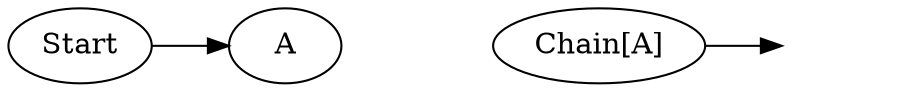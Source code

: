 digraph {
    rankdir=LR
    Start[class="extremity"]
    End[class="extremity" style="invis"]
    DoneA[label="Chain[A]" class="goal"]

    A[class="start,disabled"]

    A -> DoneA[label="Done" style="invis"]

    Start -> A[class="start" class="disabled"]
    DoneA -> End[class="goal"]
}
